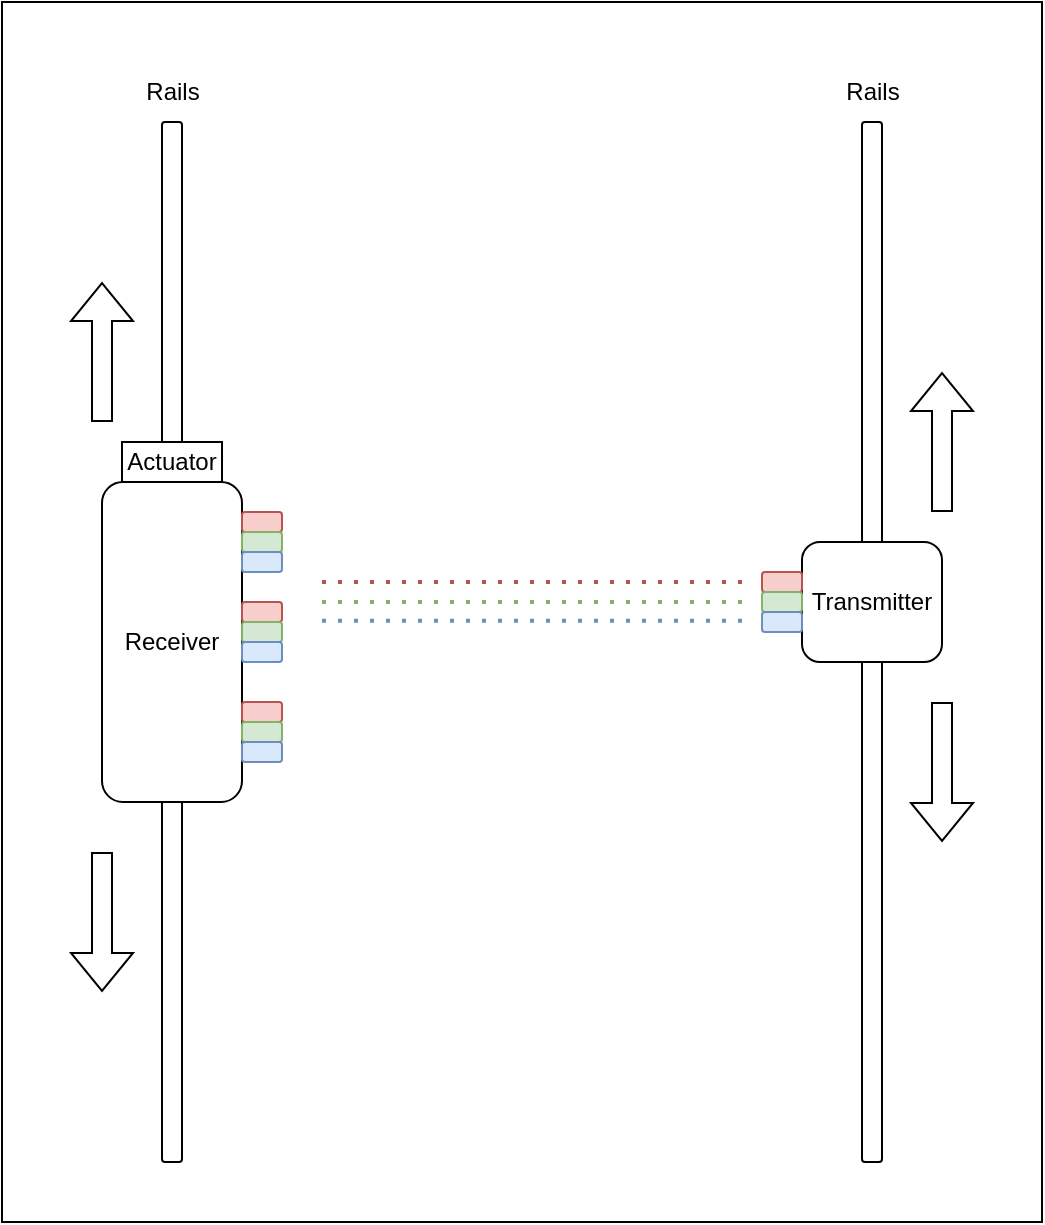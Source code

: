 <mxfile version="24.7.17" pages="2">
  <diagram name="Page-1" id="UcBDglyqarHba0GVNBrx">
    <mxGraphModel dx="1106" dy="810" grid="1" gridSize="10" guides="1" tooltips="1" connect="1" arrows="1" fold="1" page="1" pageScale="1" pageWidth="850" pageHeight="1100" math="0" shadow="0">
      <root>
        <mxCell id="0" />
        <mxCell id="1" parent="0" />
        <mxCell id="z0mIs7tXJwanIsz5pD2i-3" value="" style="rounded=0;whiteSpace=wrap;html=1;" parent="1" vertex="1">
          <mxGeometry x="10" y="90" width="520" height="610" as="geometry" />
        </mxCell>
        <mxCell id="GA-WfOW43kbOKy0nqpqR-1" value="" style="rounded=1;whiteSpace=wrap;html=1;" parent="1" vertex="1">
          <mxGeometry x="90" y="150" width="10" height="520" as="geometry" />
        </mxCell>
        <mxCell id="GA-WfOW43kbOKy0nqpqR-2" value="" style="rounded=1;whiteSpace=wrap;html=1;" parent="1" vertex="1">
          <mxGeometry x="440" y="150" width="10" height="520" as="geometry" />
        </mxCell>
        <mxCell id="GA-WfOW43kbOKy0nqpqR-3" value="Rails" style="text;html=1;align=center;verticalAlign=middle;resizable=0;points=[];autosize=1;strokeColor=none;fillColor=none;" parent="1" vertex="1">
          <mxGeometry x="70" y="120" width="50" height="30" as="geometry" />
        </mxCell>
        <mxCell id="GA-WfOW43kbOKy0nqpqR-4" value="Rails" style="text;html=1;align=center;verticalAlign=middle;resizable=0;points=[];autosize=1;strokeColor=none;fillColor=none;" parent="1" vertex="1">
          <mxGeometry x="420" y="120" width="50" height="30" as="geometry" />
        </mxCell>
        <mxCell id="GA-WfOW43kbOKy0nqpqR-5" value="Transmitter" style="rounded=1;whiteSpace=wrap;html=1;" parent="1" vertex="1">
          <mxGeometry x="410" y="360" width="70" height="60" as="geometry" />
        </mxCell>
        <mxCell id="GA-WfOW43kbOKy0nqpqR-6" value="" style="rounded=1;whiteSpace=wrap;html=1;fillColor=#f8cecc;strokeColor=#b85450;" parent="1" vertex="1">
          <mxGeometry x="390" y="375" width="20" height="10" as="geometry" />
        </mxCell>
        <mxCell id="GA-WfOW43kbOKy0nqpqR-7" value="" style="rounded=1;whiteSpace=wrap;html=1;fillColor=#d5e8d4;strokeColor=#82b366;" parent="1" vertex="1">
          <mxGeometry x="390" y="385" width="20" height="10" as="geometry" />
        </mxCell>
        <mxCell id="GA-WfOW43kbOKy0nqpqR-8" value="" style="rounded=1;whiteSpace=wrap;html=1;fillColor=#dae8fc;strokeColor=#6c8ebf;" parent="1" vertex="1">
          <mxGeometry x="390" y="395" width="20" height="10" as="geometry" />
        </mxCell>
        <mxCell id="GA-WfOW43kbOKy0nqpqR-9" value="Receiver" style="rounded=1;whiteSpace=wrap;html=1;" parent="1" vertex="1">
          <mxGeometry x="60" y="330" width="70" height="160" as="geometry" />
        </mxCell>
        <mxCell id="GA-WfOW43kbOKy0nqpqR-10" value="" style="rounded=1;whiteSpace=wrap;html=1;fillColor=#f8cecc;strokeColor=#b85450;" parent="1" vertex="1">
          <mxGeometry x="130" y="345" width="20" height="10" as="geometry" />
        </mxCell>
        <mxCell id="GA-WfOW43kbOKy0nqpqR-11" value="" style="rounded=1;whiteSpace=wrap;html=1;fillColor=#d5e8d4;strokeColor=#82b366;" parent="1" vertex="1">
          <mxGeometry x="130" y="355" width="20" height="10" as="geometry" />
        </mxCell>
        <mxCell id="GA-WfOW43kbOKy0nqpqR-12" value="" style="rounded=1;whiteSpace=wrap;html=1;fillColor=#dae8fc;strokeColor=#6c8ebf;" parent="1" vertex="1">
          <mxGeometry x="130" y="365" width="20" height="10" as="geometry" />
        </mxCell>
        <mxCell id="GA-WfOW43kbOKy0nqpqR-13" value="" style="rounded=1;whiteSpace=wrap;html=1;fillColor=#f8cecc;strokeColor=#b85450;" parent="1" vertex="1">
          <mxGeometry x="130" y="390" width="20" height="10" as="geometry" />
        </mxCell>
        <mxCell id="GA-WfOW43kbOKy0nqpqR-14" value="" style="rounded=1;whiteSpace=wrap;html=1;fillColor=#d5e8d4;strokeColor=#82b366;" parent="1" vertex="1">
          <mxGeometry x="130" y="400" width="20" height="10" as="geometry" />
        </mxCell>
        <mxCell id="GA-WfOW43kbOKy0nqpqR-15" value="" style="rounded=1;whiteSpace=wrap;html=1;fillColor=#dae8fc;strokeColor=#6c8ebf;" parent="1" vertex="1">
          <mxGeometry x="130" y="410" width="20" height="10" as="geometry" />
        </mxCell>
        <mxCell id="GA-WfOW43kbOKy0nqpqR-16" value="" style="rounded=1;whiteSpace=wrap;html=1;fillColor=#f8cecc;strokeColor=#b85450;" parent="1" vertex="1">
          <mxGeometry x="130" y="440" width="20" height="10" as="geometry" />
        </mxCell>
        <mxCell id="GA-WfOW43kbOKy0nqpqR-17" value="" style="rounded=1;whiteSpace=wrap;html=1;fillColor=#d5e8d4;strokeColor=#82b366;" parent="1" vertex="1">
          <mxGeometry x="130" y="450" width="20" height="10" as="geometry" />
        </mxCell>
        <mxCell id="GA-WfOW43kbOKy0nqpqR-18" value="" style="rounded=1;whiteSpace=wrap;html=1;fillColor=#dae8fc;strokeColor=#6c8ebf;" parent="1" vertex="1">
          <mxGeometry x="130" y="460" width="20" height="10" as="geometry" />
        </mxCell>
        <mxCell id="GA-WfOW43kbOKy0nqpqR-22" value="Actuator" style="rounded=0;whiteSpace=wrap;html=1;" parent="1" vertex="1">
          <mxGeometry x="70" y="310" width="50" height="20" as="geometry" />
        </mxCell>
        <mxCell id="GA-WfOW43kbOKy0nqpqR-23" value="" style="shape=flexArrow;endArrow=classic;html=1;rounded=0;" parent="1" edge="1">
          <mxGeometry width="50" height="50" relative="1" as="geometry">
            <mxPoint x="480" y="345" as="sourcePoint" />
            <mxPoint x="480" y="275" as="targetPoint" />
          </mxGeometry>
        </mxCell>
        <mxCell id="GA-WfOW43kbOKy0nqpqR-24" value="" style="shape=flexArrow;endArrow=classic;html=1;rounded=0;" parent="1" edge="1">
          <mxGeometry width="50" height="50" relative="1" as="geometry">
            <mxPoint x="480" y="440" as="sourcePoint" />
            <mxPoint x="480" y="510" as="targetPoint" />
          </mxGeometry>
        </mxCell>
        <mxCell id="GA-WfOW43kbOKy0nqpqR-25" value="" style="shape=flexArrow;endArrow=classic;html=1;rounded=0;" parent="1" edge="1">
          <mxGeometry width="50" height="50" relative="1" as="geometry">
            <mxPoint x="60" y="300" as="sourcePoint" />
            <mxPoint x="60" y="230" as="targetPoint" />
          </mxGeometry>
        </mxCell>
        <mxCell id="GA-WfOW43kbOKy0nqpqR-26" value="" style="shape=flexArrow;endArrow=classic;html=1;rounded=0;" parent="1" edge="1">
          <mxGeometry width="50" height="50" relative="1" as="geometry">
            <mxPoint x="60" y="515" as="sourcePoint" />
            <mxPoint x="60" y="585" as="targetPoint" />
          </mxGeometry>
        </mxCell>
        <mxCell id="GA-WfOW43kbOKy0nqpqR-27" value="" style="endArrow=none;dashed=1;html=1;dashPattern=1 3;strokeWidth=2;rounded=0;fillColor=#f8cecc;strokeColor=#b85450;" parent="1" edge="1">
          <mxGeometry width="50" height="50" relative="1" as="geometry">
            <mxPoint x="170" y="380" as="sourcePoint" />
            <mxPoint x="380" y="380" as="targetPoint" />
          </mxGeometry>
        </mxCell>
        <mxCell id="GA-WfOW43kbOKy0nqpqR-28" value="" style="endArrow=none;dashed=1;html=1;dashPattern=1 3;strokeWidth=2;rounded=0;fillColor=#d5e8d4;strokeColor=#82b366;" parent="1" edge="1">
          <mxGeometry width="50" height="50" relative="1" as="geometry">
            <mxPoint x="170" y="390" as="sourcePoint" />
            <mxPoint x="380" y="390" as="targetPoint" />
          </mxGeometry>
        </mxCell>
        <mxCell id="GA-WfOW43kbOKy0nqpqR-29" value="" style="endArrow=none;dashed=1;html=1;dashPattern=1 3;strokeWidth=2;rounded=0;fillColor=#dae8fc;strokeColor=#6c8ebf;" parent="1" edge="1">
          <mxGeometry width="50" height="50" relative="1" as="geometry">
            <mxPoint x="170" y="399.33" as="sourcePoint" />
            <mxPoint x="380" y="399.33" as="targetPoint" />
          </mxGeometry>
        </mxCell>
      </root>
    </mxGraphModel>
  </diagram>
  <diagram id="8OXMEBVEtvcSXI_uPyFj" name="Page-2">
    <mxGraphModel dx="527" dy="386" grid="1" gridSize="10" guides="1" tooltips="1" connect="1" arrows="1" fold="1" page="1" pageScale="1" pageWidth="850" pageHeight="1100" math="0" shadow="0">
      <root>
        <mxCell id="0" />
        <mxCell id="1" parent="0" />
        <mxCell id="Y1b2RJu-7i5gT96mWwFI-1" value="" style="rounded=0;whiteSpace=wrap;html=1;" vertex="1" parent="1">
          <mxGeometry x="10" y="90" width="520" height="610" as="geometry" />
        </mxCell>
        <mxCell id="Y1b2RJu-7i5gT96mWwFI-2" value="" style="rounded=1;whiteSpace=wrap;html=1;" vertex="1" parent="1">
          <mxGeometry x="90" y="150" width="10" height="520" as="geometry" />
        </mxCell>
        <mxCell id="Y1b2RJu-7i5gT96mWwFI-3" value="" style="rounded=1;whiteSpace=wrap;html=1;" vertex="1" parent="1">
          <mxGeometry x="440" y="150" width="10" height="520" as="geometry" />
        </mxCell>
        <mxCell id="Y1b2RJu-7i5gT96mWwFI-4" value="Rails" style="text;html=1;align=center;verticalAlign=middle;resizable=0;points=[];autosize=1;strokeColor=none;fillColor=none;" vertex="1" parent="1">
          <mxGeometry x="70" y="120" width="50" height="30" as="geometry" />
        </mxCell>
        <mxCell id="Y1b2RJu-7i5gT96mWwFI-5" value="Rails" style="text;html=1;align=center;verticalAlign=middle;resizable=0;points=[];autosize=1;strokeColor=none;fillColor=none;" vertex="1" parent="1">
          <mxGeometry x="420" y="120" width="50" height="30" as="geometry" />
        </mxCell>
        <mxCell id="Y1b2RJu-7i5gT96mWwFI-6" value="Transmitter" style="rounded=1;whiteSpace=wrap;html=1;" vertex="1" parent="1">
          <mxGeometry x="410" y="360" width="70" height="60" as="geometry" />
        </mxCell>
        <mxCell id="Y1b2RJu-7i5gT96mWwFI-8" value="" style="rounded=1;whiteSpace=wrap;html=1;fillColor=#dae8fc;strokeColor=#6c8ebf;" vertex="1" parent="1">
          <mxGeometry x="390" y="385" width="20" height="10" as="geometry" />
        </mxCell>
        <mxCell id="Y1b2RJu-7i5gT96mWwFI-10" value="Receiver" style="rounded=1;whiteSpace=wrap;html=1;" vertex="1" parent="1">
          <mxGeometry x="60" y="330" width="70" height="160" as="geometry" />
        </mxCell>
        <mxCell id="Y1b2RJu-7i5gT96mWwFI-12" value="" style="rounded=1;whiteSpace=wrap;html=1;fillColor=#f5f5f5;strokeColor=#666666;gradientColor=#b3b3b3;" vertex="1" parent="1">
          <mxGeometry x="130" y="355" width="20" height="10" as="geometry" />
        </mxCell>
        <mxCell id="Y1b2RJu-7i5gT96mWwFI-15" value="" style="rounded=1;whiteSpace=wrap;html=1;fillColor=#f5f5f5;strokeColor=#666666;gradientColor=#b3b3b3;" vertex="1" parent="1">
          <mxGeometry x="130" y="400" width="20" height="10" as="geometry" />
        </mxCell>
        <mxCell id="Y1b2RJu-7i5gT96mWwFI-18" value="" style="rounded=1;whiteSpace=wrap;html=1;fillColor=#f5f5f5;strokeColor=#666666;gradientColor=#b3b3b3;" vertex="1" parent="1">
          <mxGeometry x="130" y="450" width="20" height="10" as="geometry" />
        </mxCell>
        <mxCell id="Y1b2RJu-7i5gT96mWwFI-20" value="Actuator" style="rounded=0;whiteSpace=wrap;html=1;" vertex="1" parent="1">
          <mxGeometry x="70" y="310" width="50" height="20" as="geometry" />
        </mxCell>
        <mxCell id="Y1b2RJu-7i5gT96mWwFI-21" value="" style="shape=flexArrow;endArrow=classic;html=1;rounded=0;" edge="1" parent="1">
          <mxGeometry width="50" height="50" relative="1" as="geometry">
            <mxPoint x="480" y="345" as="sourcePoint" />
            <mxPoint x="480" y="275" as="targetPoint" />
          </mxGeometry>
        </mxCell>
        <mxCell id="Y1b2RJu-7i5gT96mWwFI-22" value="" style="shape=flexArrow;endArrow=classic;html=1;rounded=0;" edge="1" parent="1">
          <mxGeometry width="50" height="50" relative="1" as="geometry">
            <mxPoint x="480" y="440" as="sourcePoint" />
            <mxPoint x="480" y="510" as="targetPoint" />
          </mxGeometry>
        </mxCell>
        <mxCell id="Y1b2RJu-7i5gT96mWwFI-23" value="" style="shape=flexArrow;endArrow=classic;html=1;rounded=0;" edge="1" parent="1">
          <mxGeometry width="50" height="50" relative="1" as="geometry">
            <mxPoint x="60" y="300" as="sourcePoint" />
            <mxPoint x="60" y="230" as="targetPoint" />
          </mxGeometry>
        </mxCell>
        <mxCell id="Y1b2RJu-7i5gT96mWwFI-24" value="" style="shape=flexArrow;endArrow=classic;html=1;rounded=0;" edge="1" parent="1">
          <mxGeometry width="50" height="50" relative="1" as="geometry">
            <mxPoint x="60" y="515" as="sourcePoint" />
            <mxPoint x="60" y="585" as="targetPoint" />
          </mxGeometry>
        </mxCell>
        <mxCell id="Y1b2RJu-7i5gT96mWwFI-26" value="" style="endArrow=none;dashed=1;html=1;dashPattern=1 3;strokeWidth=2;rounded=0;fillColor=#dae8fc;strokeColor=#6c8ebf;" edge="1" parent="1">
          <mxGeometry width="50" height="50" relative="1" as="geometry">
            <mxPoint x="170" y="390" as="sourcePoint" />
            <mxPoint x="380" y="390" as="targetPoint" />
          </mxGeometry>
        </mxCell>
      </root>
    </mxGraphModel>
  </diagram>
</mxfile>
